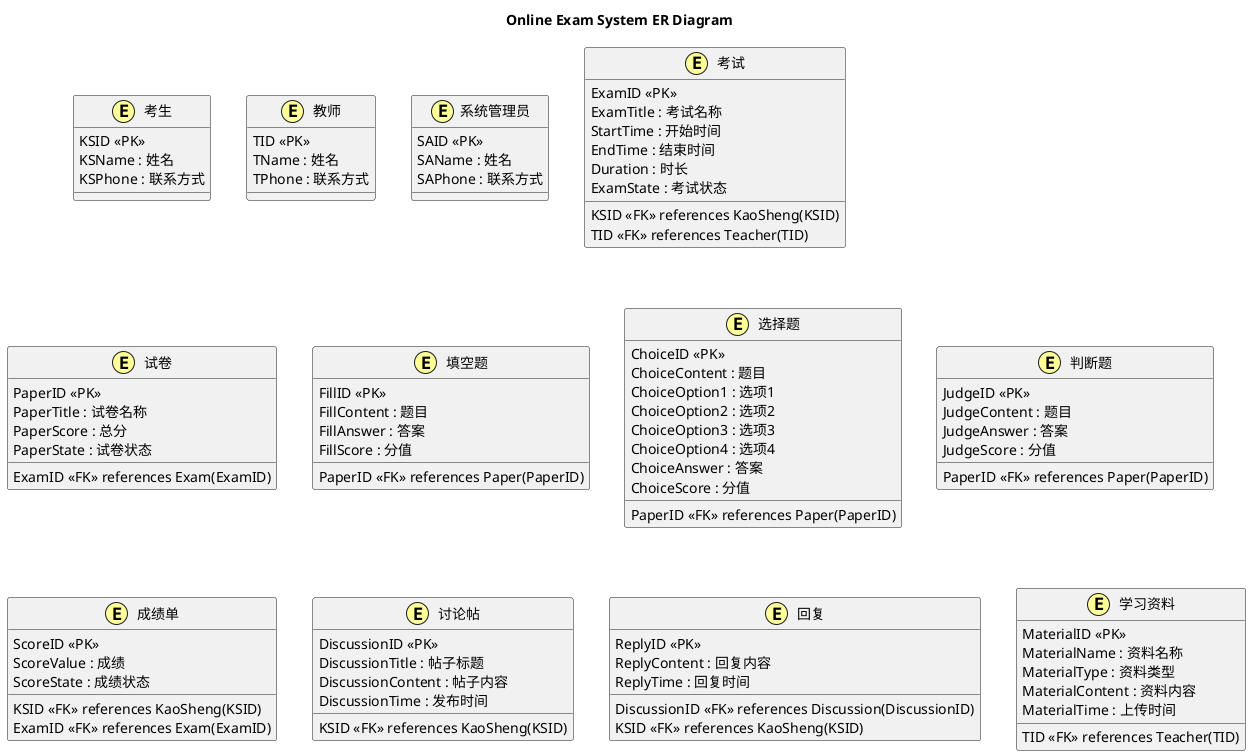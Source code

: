 'by-chatGPT

@startuml
!define Table(name,desc) class name as "desc" << (T,#FFAAAA) >>
!define Entity(name,desc) class name as "desc" << (E,#FFFF99) >>
!define Weak_Entity(name,desc) class name as "desc" << (EW,#FFA07A) >>
!define Attribute(name,desc) name : desc
!define Primary(key) key <<PK>>
!define Foreign(key) key <<FK>>

!define Nul(value) {value}

title Online Exam System ER Diagram

Entity(KaoSheng, "考生") {
    Primary(KSID)
    Attribute(KSName, "姓名")
    Attribute(KSPhone, "联系方式")
}

Entity(Teacher, "教师") {
    Primary(TID)
    Attribute(TName, "姓名")
    Attribute(TPhone, "联系方式")
}

Entity(SysAdmin, "系统管理员") {
    Primary(SAID)
    Attribute(SAName, "姓名")
    Attribute(SAPhone, "联系方式")
}

Entity(Exam, "考试") {
    Primary(ExamID)
    Attribute(ExamTitle, "考试名称")
    Attribute(StartTime, "开始时间")
    Attribute(EndTime, "结束时间")
    Attribute(Duration, "时长")
    Attribute(ExamState, "考试状态")
    Foreign(KSID) references KaoSheng(KSID)
    Foreign(TID) references Teacher(TID)
}

Entity(Paper, "试卷") {
    Primary(PaperID)
    Attribute(PaperTitle, "试卷名称")
    Attribute(PaperScore, "总分")
    Attribute(PaperState, "试卷状态")
    Foreign(ExamID) references Exam(ExamID)
}

Entity(FillQuestion, "填空题") {
    Primary(FillID)
    Attribute(FillContent, "题目")
    Attribute(FillAnswer, "答案")
    Attribute(FillScore, "分值")
    Foreign(PaperID) references Paper(PaperID)
}

Entity(ChoiceQuestion, "选择题") {
    Primary(ChoiceID)
    Attribute(ChoiceContent, "题目")
    Attribute(ChoiceOption1, "选项1")
    Attribute(ChoiceOption2, "选项2")
    Attribute(ChoiceOption3, "选项3")
    Attribute(ChoiceOption4, "选项4")
    Attribute(ChoiceAnswer, "答案")
    Attribute(ChoiceScore, "分值")
    Foreign(PaperID) references Paper(PaperID)
}

Entity(JudgeQuestion, "判断题") {
    Primary(JudgeID)
    Attribute(JudgeContent, "题目")
    Attribute(JudgeAnswer, "答案")
    Attribute(JudgeScore, "分值")
    Foreign(PaperID) references Paper(PaperID)
}

Entity(Score, "成绩单") {
    Primary(ScoreID)
    Attribute(ScoreValue, "成绩")
    Attribute(ScoreState, "成绩状态")
    Foreign(KSID) references KaoSheng(KSID)
    Foreign(ExamID) references Exam(ExamID)
}

Entity(Discussion, "讨论帖") {
    Primary(DiscussionID)
    Attribute(DiscussionTitle, "帖子标题")
    Attribute(DiscussionContent, "帖子内容")
    Attribute(DiscussionTime, "发布时间")
    Foreign(KSID) references KaoSheng(KSID)
}

Entity(Reply, "回复") {
    Primary(ReplyID)
    Attribute(ReplyContent, "回复内容")
    Attribute(ReplyTime, "回复时间")
    Foreign(DiscussionID) references Discussion(DiscussionID)
    Foreign(KSID) references KaoSheng(KSID)
    }

    Entity(LearningMaterial, "学习资料") {
    Primary(MaterialID)
    Attribute(MaterialName, "资料名称")
    Attribute(MaterialType, "资料类型")
    Attribute(MaterialContent, "资料内容")
    Attribute(MaterialTime, "上传时间")
    Foreign(TID) references Teacher(TID)
    }

@enduml
